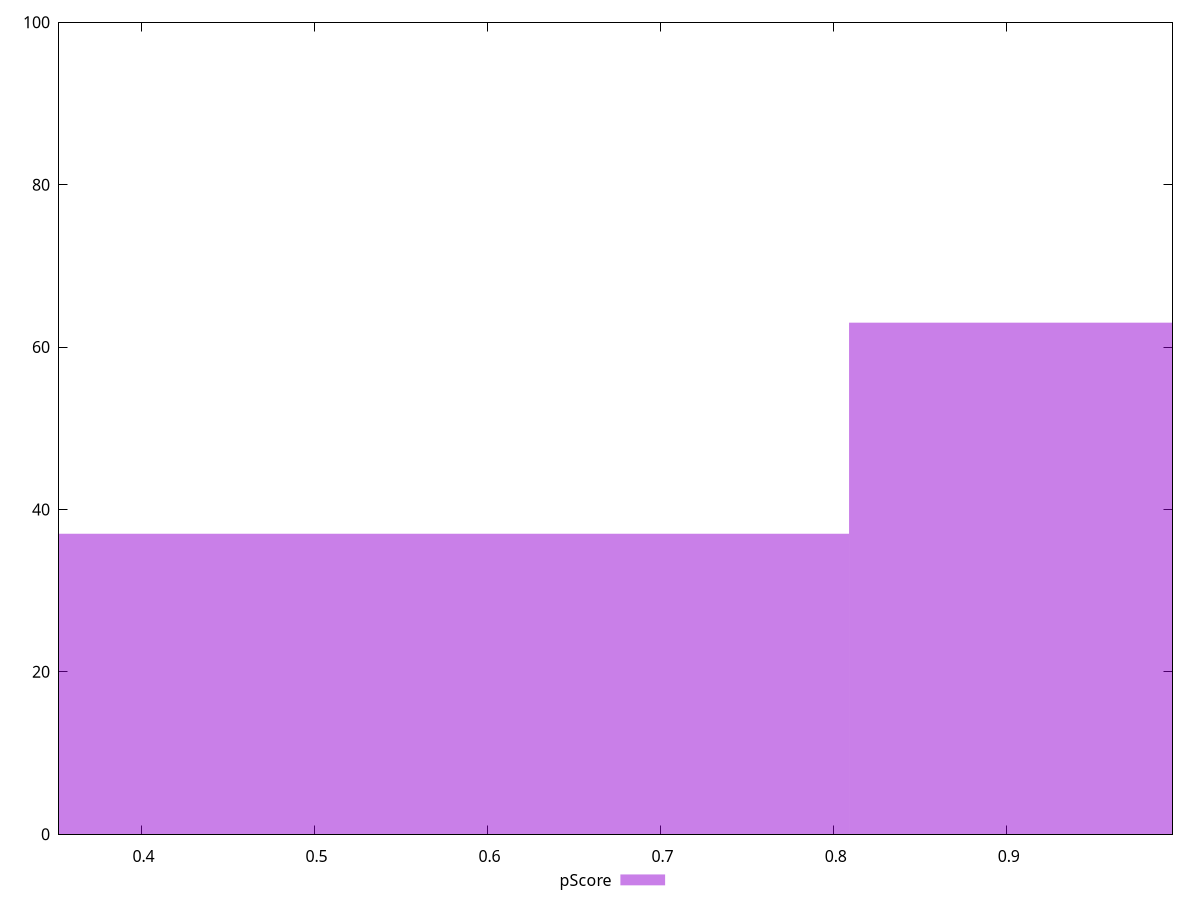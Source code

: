reset

$pScore <<EOF
0.539257796251889 37
1.078515592503778 63
EOF

set key outside below
set boxwidth 0.539257796251889
set xrange [0.35234831128168353:0.9957918782167002]
set yrange [0:100]
set trange [0:100]
set style fill transparent solid 0.5 noborder
set terminal svg size 640, 490 enhanced background rgb 'white'
set output "report_00017_2021-02-10T15-08-03.406Z/first-cpu-idle/samples/pages+cached+noadtech/pScore/histogram.svg"

plot $pScore title "pScore" with boxes

reset
